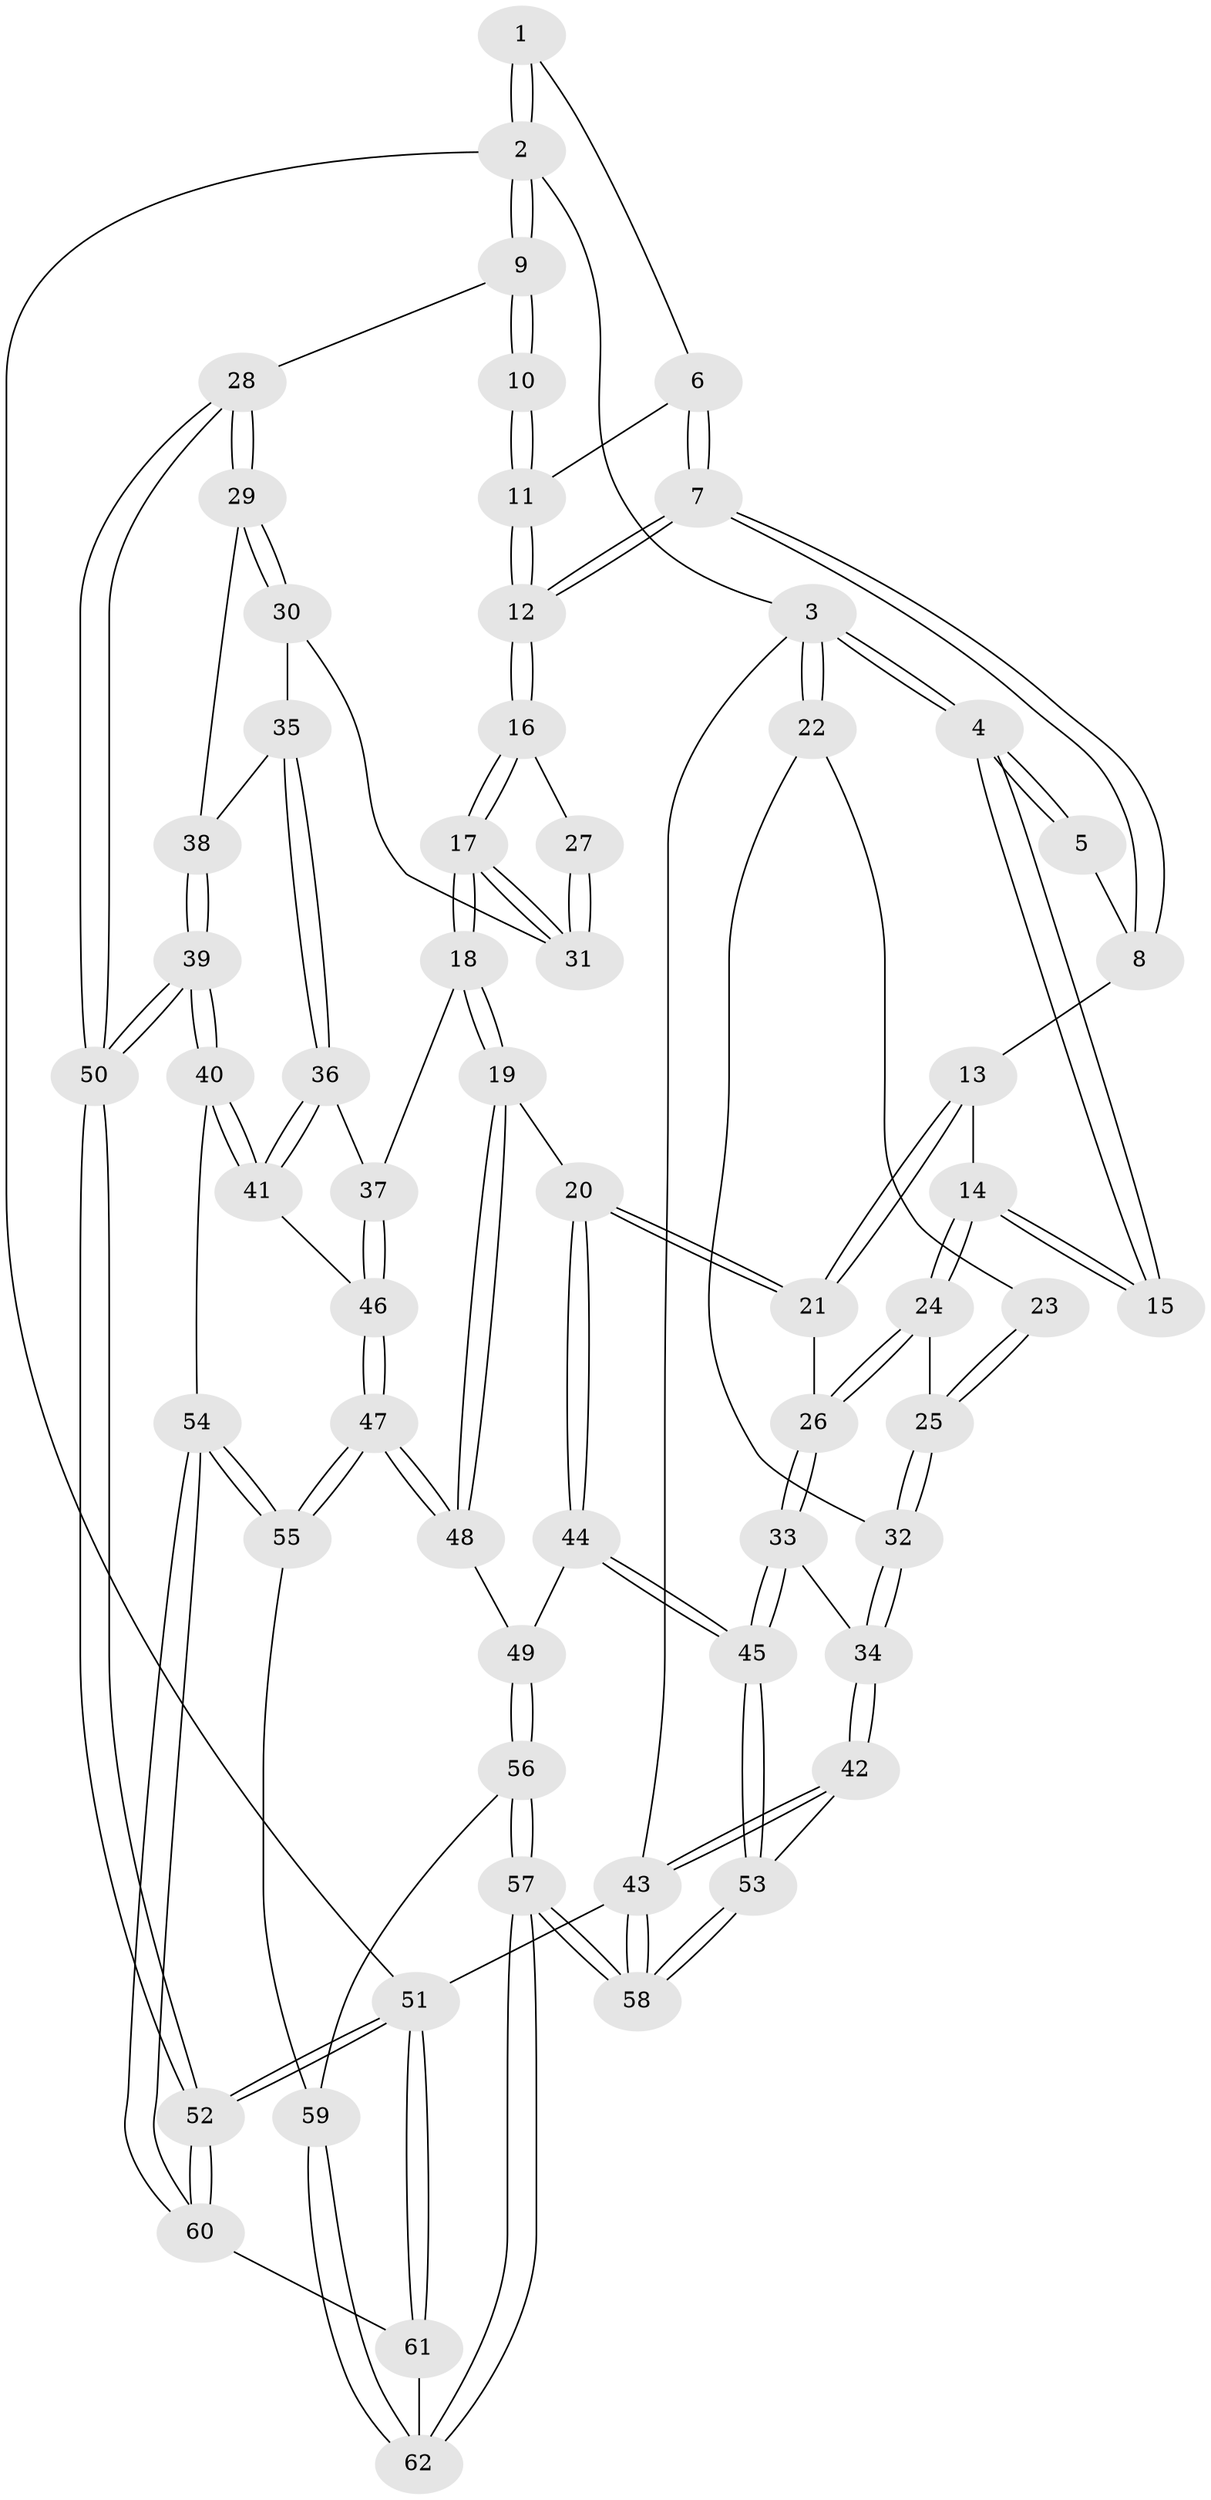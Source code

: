 // coarse degree distribution, {4: 0.15789473684210525, 3: 0.5526315789473685, 2: 0.21052631578947367, 5: 0.07894736842105263}
// Generated by graph-tools (version 1.1) at 2025/54/03/04/25 22:54:18]
// undirected, 62 vertices, 152 edges
graph export_dot {
  node [color=gray90,style=filled];
  1 [pos="+0.7288248919850074+0"];
  2 [pos="+1+0"];
  3 [pos="+0+0"];
  4 [pos="+0+0"];
  5 [pos="+0.3443034027944575+0"];
  6 [pos="+0.7275700216409018+0"];
  7 [pos="+0.5886456113587245+0.2123340329370602"];
  8 [pos="+0.3460727352324348+0.1282144332672735"];
  9 [pos="+1+0.22806079949116598"];
  10 [pos="+1+0.245426550545789"];
  11 [pos="+0.8409380821292911+0.09337160201068558"];
  12 [pos="+0.6136919056098515+0.25922779281927427"];
  13 [pos="+0.259339360534218+0.18086262194181332"];
  14 [pos="+0.21799203741197404+0.18783105006580364"];
  15 [pos="+0.21563878019907223+0.186784744849312"];
  16 [pos="+0.6166475664839742+0.26645431894468297"];
  17 [pos="+0.5961941915485905+0.4017357696596485"];
  18 [pos="+0.5905525574913694+0.41260783399259354"];
  19 [pos="+0.5438879504157267+0.4560348558281452"];
  20 [pos="+0.5060128779152951+0.47004384575896657"];
  21 [pos="+0.3538356514438014+0.42477736545734324"];
  22 [pos="+0+0.2123191129688794"];
  23 [pos="+0.13980141136634763+0.20670136935924466"];
  24 [pos="+0.17204499201283402+0.30736526489444743"];
  25 [pos="+0+0.3695244692701744"];
  26 [pos="+0.1732164062105667+0.49448145982822234"];
  27 [pos="+0.968005680723635+0.2585196261338846"];
  28 [pos="+1+0.4762960153631206"];
  29 [pos="+1+0.4812126326679257"];
  30 [pos="+0.8408702531697371+0.46542828304583983"];
  31 [pos="+0.839233599046435+0.462775911055182"];
  32 [pos="+0+0.4026258671058378"];
  33 [pos="+0.1247065562868993+0.5635314427975622"];
  34 [pos="+0+0.5430537117171201"];
  35 [pos="+0.8553002537451548+0.5276332624696054"];
  36 [pos="+0.8296092885774237+0.5547974365448918"];
  37 [pos="+0.7345404590178961+0.5809986427696511"];
  38 [pos="+0.8941887296160612+0.5484768249355491"];
  39 [pos="+0.9310357095776496+0.7852183185725357"];
  40 [pos="+0.8829785358638449+0.7699193800275206"];
  41 [pos="+0.8477874599587009+0.709869753737113"];
  42 [pos="+0+1"];
  43 [pos="+0+1"];
  44 [pos="+0.34069633312347186+0.7111518479193372"];
  45 [pos="+0.24180043310163835+0.7077928328667293"];
  46 [pos="+0.7367278011440108+0.5949804813735196"];
  47 [pos="+0.6381668136836454+0.7579974808578778"];
  48 [pos="+0.5957399950030019+0.6557627028217804"];
  49 [pos="+0.3481514741943834+0.717974465819298"];
  50 [pos="+1+0.962787314098231"];
  51 [pos="+1+1"];
  52 [pos="+1+1"];
  53 [pos="+0.1693094182352835+0.8418917647581048"];
  54 [pos="+0.6572525554512993+0.7925940341365411"];
  55 [pos="+0.6404696390250874+0.783305621361259"];
  56 [pos="+0.44531282565211155+0.8193070266078113"];
  57 [pos="+0.37863515455871494+1"];
  58 [pos="+0.35760835917832906+1"];
  59 [pos="+0.5763746242509101+0.8030526815621617"];
  60 [pos="+0.6807473315283096+0.9186112517470751"];
  61 [pos="+0.5720226117553434+1"];
  62 [pos="+0.5642196648668207+1"];
  1 -- 2;
  1 -- 2;
  1 -- 6;
  2 -- 3;
  2 -- 9;
  2 -- 9;
  2 -- 51;
  3 -- 4;
  3 -- 4;
  3 -- 22;
  3 -- 22;
  3 -- 43;
  4 -- 5;
  4 -- 5;
  4 -- 15;
  4 -- 15;
  5 -- 8;
  6 -- 7;
  6 -- 7;
  6 -- 11;
  7 -- 8;
  7 -- 8;
  7 -- 12;
  7 -- 12;
  8 -- 13;
  9 -- 10;
  9 -- 10;
  9 -- 28;
  10 -- 11;
  10 -- 11;
  11 -- 12;
  11 -- 12;
  12 -- 16;
  12 -- 16;
  13 -- 14;
  13 -- 21;
  13 -- 21;
  14 -- 15;
  14 -- 15;
  14 -- 24;
  14 -- 24;
  16 -- 17;
  16 -- 17;
  16 -- 27;
  17 -- 18;
  17 -- 18;
  17 -- 31;
  17 -- 31;
  18 -- 19;
  18 -- 19;
  18 -- 37;
  19 -- 20;
  19 -- 48;
  19 -- 48;
  20 -- 21;
  20 -- 21;
  20 -- 44;
  20 -- 44;
  21 -- 26;
  22 -- 23;
  22 -- 32;
  23 -- 25;
  23 -- 25;
  24 -- 25;
  24 -- 26;
  24 -- 26;
  25 -- 32;
  25 -- 32;
  26 -- 33;
  26 -- 33;
  27 -- 31;
  27 -- 31;
  28 -- 29;
  28 -- 29;
  28 -- 50;
  28 -- 50;
  29 -- 30;
  29 -- 30;
  29 -- 38;
  30 -- 31;
  30 -- 35;
  32 -- 34;
  32 -- 34;
  33 -- 34;
  33 -- 45;
  33 -- 45;
  34 -- 42;
  34 -- 42;
  35 -- 36;
  35 -- 36;
  35 -- 38;
  36 -- 37;
  36 -- 41;
  36 -- 41;
  37 -- 46;
  37 -- 46;
  38 -- 39;
  38 -- 39;
  39 -- 40;
  39 -- 40;
  39 -- 50;
  39 -- 50;
  40 -- 41;
  40 -- 41;
  40 -- 54;
  41 -- 46;
  42 -- 43;
  42 -- 43;
  42 -- 53;
  43 -- 51;
  43 -- 58;
  43 -- 58;
  44 -- 45;
  44 -- 45;
  44 -- 49;
  45 -- 53;
  45 -- 53;
  46 -- 47;
  46 -- 47;
  47 -- 48;
  47 -- 48;
  47 -- 55;
  47 -- 55;
  48 -- 49;
  49 -- 56;
  49 -- 56;
  50 -- 52;
  50 -- 52;
  51 -- 52;
  51 -- 52;
  51 -- 61;
  51 -- 61;
  52 -- 60;
  52 -- 60;
  53 -- 58;
  53 -- 58;
  54 -- 55;
  54 -- 55;
  54 -- 60;
  54 -- 60;
  55 -- 59;
  56 -- 57;
  56 -- 57;
  56 -- 59;
  57 -- 58;
  57 -- 58;
  57 -- 62;
  57 -- 62;
  59 -- 62;
  59 -- 62;
  60 -- 61;
  61 -- 62;
}
